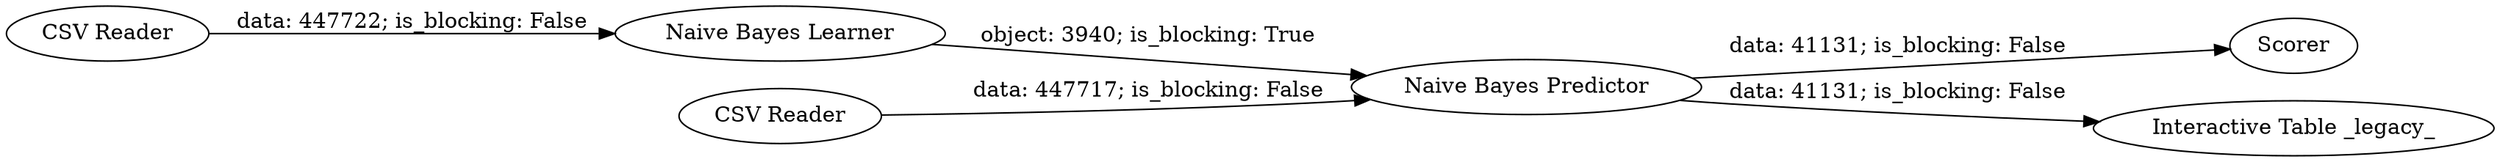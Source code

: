 digraph {
	"3876820768694062354_1" [label="CSV Reader"]
	"3876820768694062354_5" [label="Naive Bayes Predictor"]
	"3876820768694062354_7" [label=Scorer]
	"3876820768694062354_6" [label="Interactive Table _legacy_"]
	"3876820768694062354_4" [label="Naive Bayes Learner"]
	"3876820768694062354_3" [label="CSV Reader"]
	"3876820768694062354_5" -> "3876820768694062354_7" [label="data: 41131; is_blocking: False"]
	"3876820768694062354_3" -> "3876820768694062354_5" [label="data: 447717; is_blocking: False"]
	"3876820768694062354_1" -> "3876820768694062354_4" [label="data: 447722; is_blocking: False"]
	"3876820768694062354_4" -> "3876820768694062354_5" [label="object: 3940; is_blocking: True"]
	"3876820768694062354_5" -> "3876820768694062354_6" [label="data: 41131; is_blocking: False"]
	rankdir=LR
}
